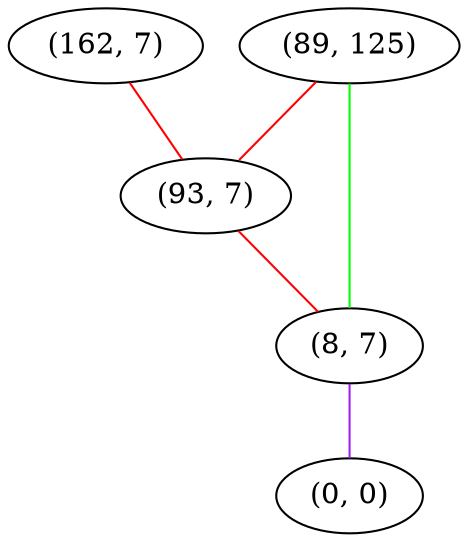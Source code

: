 graph "" {
"(162, 7)";
"(89, 125)";
"(93, 7)";
"(8, 7)";
"(0, 0)";
"(162, 7)" -- "(93, 7)"  [color=red, key=0, weight=1];
"(89, 125)" -- "(93, 7)"  [color=red, key=0, weight=1];
"(89, 125)" -- "(8, 7)"  [color=green, key=0, weight=2];
"(93, 7)" -- "(8, 7)"  [color=red, key=0, weight=1];
"(8, 7)" -- "(0, 0)"  [color=purple, key=0, weight=4];
}
